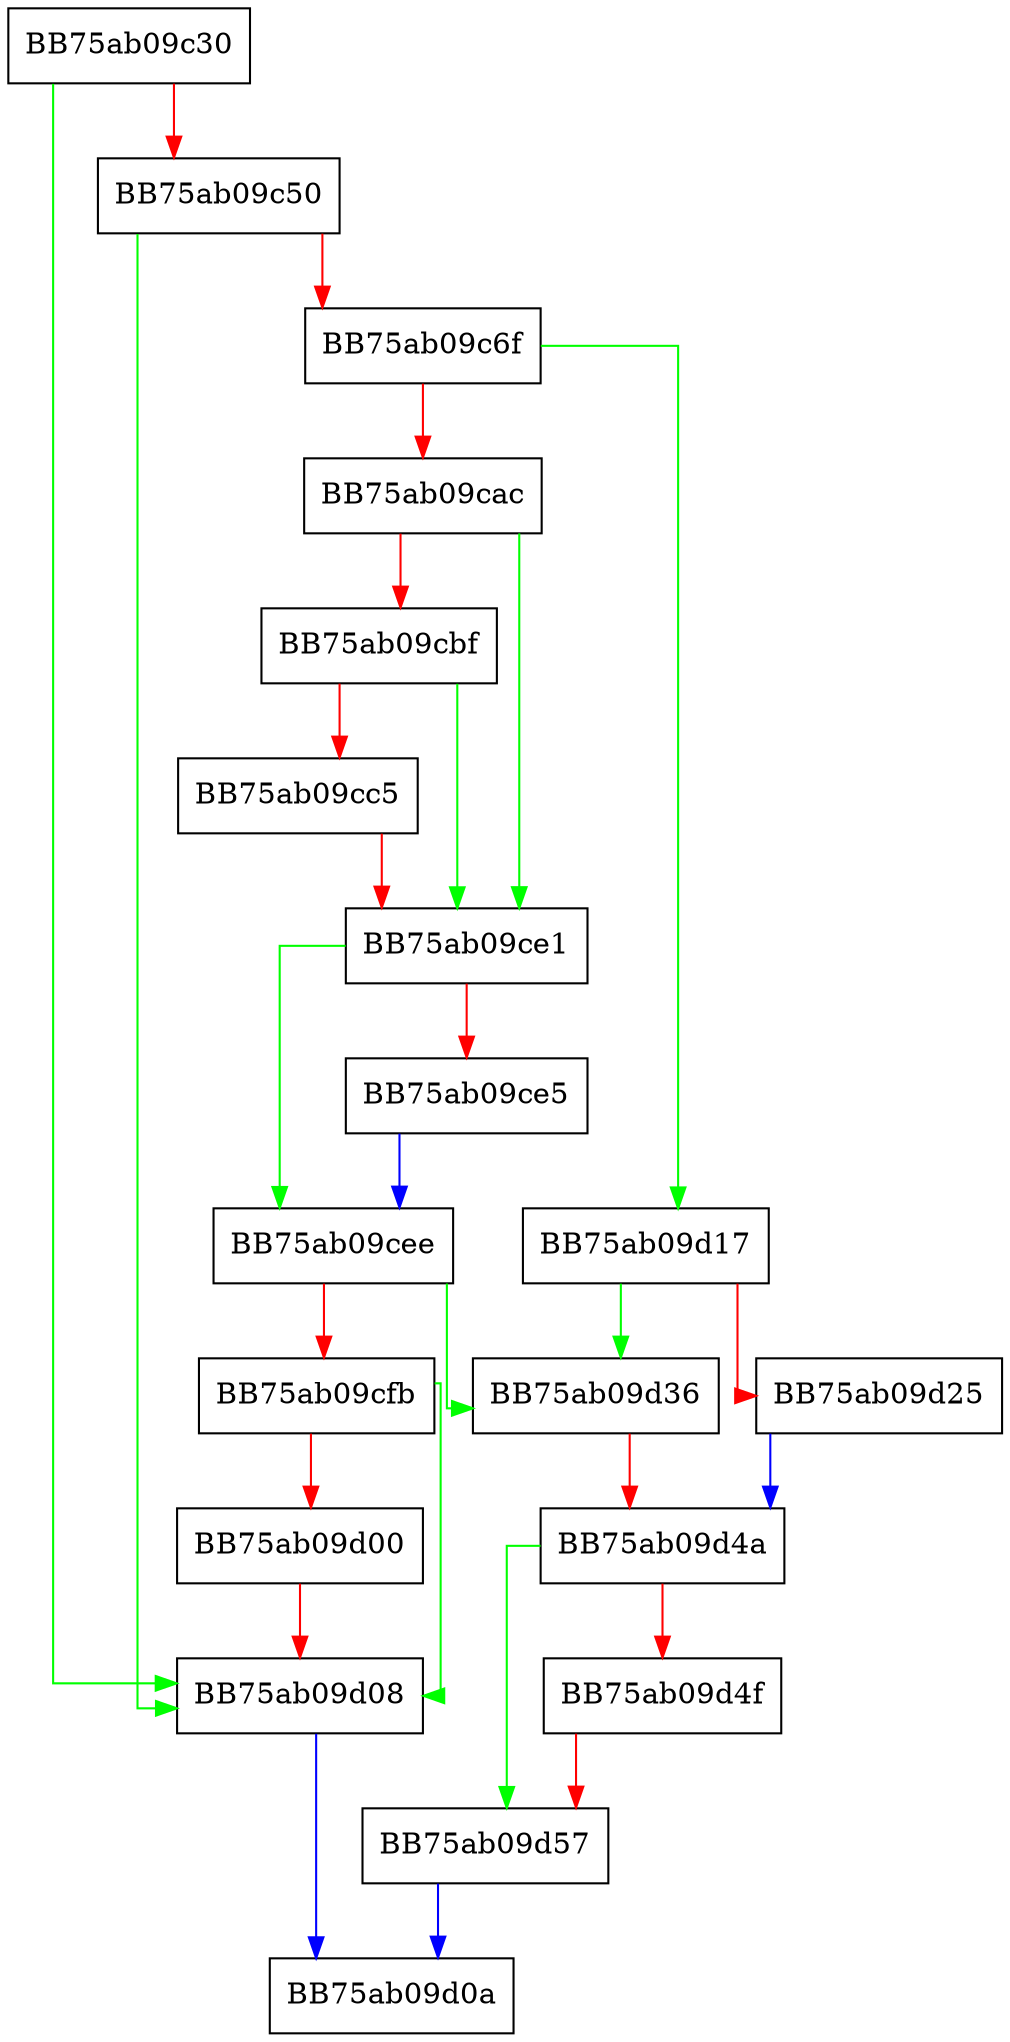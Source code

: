 digraph GetFsOwnerSidString {
  node [shape="box"];
  graph [splines=ortho];
  BB75ab09c30 -> BB75ab09d08 [color="green"];
  BB75ab09c30 -> BB75ab09c50 [color="red"];
  BB75ab09c50 -> BB75ab09d08 [color="green"];
  BB75ab09c50 -> BB75ab09c6f [color="red"];
  BB75ab09c6f -> BB75ab09d17 [color="green"];
  BB75ab09c6f -> BB75ab09cac [color="red"];
  BB75ab09cac -> BB75ab09ce1 [color="green"];
  BB75ab09cac -> BB75ab09cbf [color="red"];
  BB75ab09cbf -> BB75ab09ce1 [color="green"];
  BB75ab09cbf -> BB75ab09cc5 [color="red"];
  BB75ab09cc5 -> BB75ab09ce1 [color="red"];
  BB75ab09ce1 -> BB75ab09cee [color="green"];
  BB75ab09ce1 -> BB75ab09ce5 [color="red"];
  BB75ab09ce5 -> BB75ab09cee [color="blue"];
  BB75ab09cee -> BB75ab09d36 [color="green"];
  BB75ab09cee -> BB75ab09cfb [color="red"];
  BB75ab09cfb -> BB75ab09d08 [color="green"];
  BB75ab09cfb -> BB75ab09d00 [color="red"];
  BB75ab09d00 -> BB75ab09d08 [color="red"];
  BB75ab09d08 -> BB75ab09d0a [color="blue"];
  BB75ab09d17 -> BB75ab09d36 [color="green"];
  BB75ab09d17 -> BB75ab09d25 [color="red"];
  BB75ab09d25 -> BB75ab09d4a [color="blue"];
  BB75ab09d36 -> BB75ab09d4a [color="red"];
  BB75ab09d4a -> BB75ab09d57 [color="green"];
  BB75ab09d4a -> BB75ab09d4f [color="red"];
  BB75ab09d4f -> BB75ab09d57 [color="red"];
  BB75ab09d57 -> BB75ab09d0a [color="blue"];
}